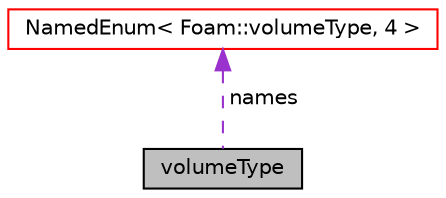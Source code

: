 digraph "volumeType"
{
  bgcolor="transparent";
  edge [fontname="Helvetica",fontsize="10",labelfontname="Helvetica",labelfontsize="10"];
  node [fontname="Helvetica",fontsize="10",shape=record];
  Node1 [label="volumeType",height=0.2,width=0.4,color="black", fillcolor="grey75", style="filled", fontcolor="black"];
  Node2 -> Node1 [dir="back",color="darkorchid3",fontsize="10",style="dashed",label=" names" ,fontname="Helvetica"];
  Node2 [label="NamedEnum\< Foam::volumeType, 4 \>",height=0.2,width=0.4,color="red",URL="$a01609.html"];
}
